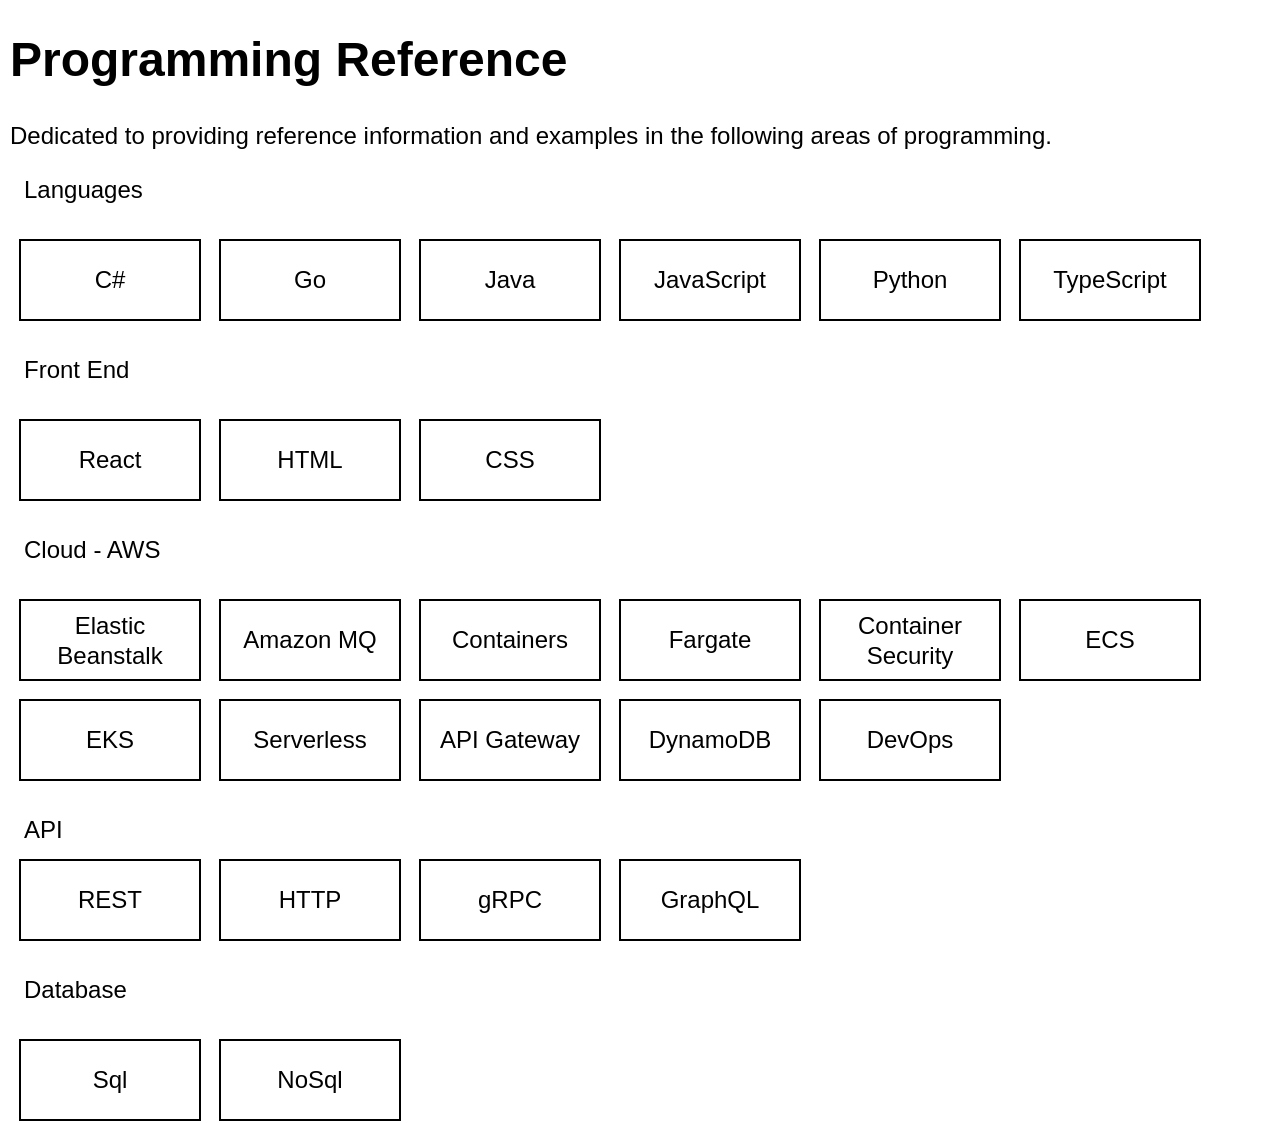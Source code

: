 <mxfile>
    <diagram id="IzUY5x7Kxzt9NPzNfkvM" name="Page-1">
        <mxGraphModel dx="1008" dy="714" grid="1" gridSize="10" guides="1" tooltips="1" connect="1" arrows="1" fold="1" page="1" pageScale="1" pageWidth="850" pageHeight="1100" math="0" shadow="0">
            <root>
                <mxCell id="0"/>
                <mxCell id="1" parent="0"/>
                <mxCell id="8" value="&lt;h1&gt;Programming Reference&lt;/h1&gt;&lt;p&gt;Dedicated to providing reference information and examples in the following areas of programming.&amp;nbsp;&lt;/p&gt;" style="text;html=1;spacing=5;spacingTop=-20;whiteSpace=wrap;overflow=hidden;rounded=0;" parent="1" vertex="1">
                    <mxGeometry x="40" y="10" width="640" height="80" as="geometry"/>
                </mxCell>
                <mxCell id="11" value="Languages" style="text;html=1;strokeColor=none;fillColor=none;align=left;verticalAlign=middle;whiteSpace=wrap;rounded=0;" parent="1" vertex="1">
                    <mxGeometry x="50" y="80" width="60" height="30" as="geometry"/>
                </mxCell>
                <mxCell id="16" value="REST" style="rounded=0;whiteSpace=wrap;html=1;" parent="1" vertex="1">
                    <mxGeometry x="50" y="430" width="90" height="40" as="geometry"/>
                </mxCell>
                <mxCell id="17" value="HTTP" style="rounded=0;whiteSpace=wrap;html=1;" parent="1" vertex="1">
                    <mxGeometry x="150" y="430" width="90" height="40" as="geometry"/>
                </mxCell>
                <mxCell id="18" value="gRPC" style="rounded=0;whiteSpace=wrap;html=1;" parent="1" vertex="1">
                    <mxGeometry x="250" y="430" width="90" height="40" as="geometry"/>
                </mxCell>
                <mxCell id="20" value="GraphQL" style="rounded=0;whiteSpace=wrap;html=1;" parent="1" vertex="1">
                    <mxGeometry x="350" y="430" width="90" height="40" as="geometry"/>
                </mxCell>
                <UserObject label="C#" link="https://hoodcodes.github.io/csharp/" id="22">
                    <mxCell style="rounded=0;whiteSpace=wrap;html=1;fontStyle=0" parent="1" vertex="1">
                        <mxGeometry x="50" y="120" width="90" height="40" as="geometry"/>
                    </mxCell>
                </UserObject>
                <UserObject label="Java" link="https://hoodcodes.github.io/javascript" id="23">
                    <mxCell style="rounded=0;whiteSpace=wrap;html=1;fontStyle=0" parent="1" vertex="1">
                        <mxGeometry x="250" y="120" width="90" height="40" as="geometry"/>
                    </mxCell>
                </UserObject>
                <UserObject label="JavaScript" link="https://hoodcodes.github.io/javascript" id="24">
                    <mxCell style="rounded=0;whiteSpace=wrap;html=1;fontStyle=0" parent="1" vertex="1">
                        <mxGeometry x="350" y="120" width="90" height="40" as="geometry"/>
                    </mxCell>
                </UserObject>
                <UserObject label="Go" link="https://hoodcodes.github.io/go" id="25">
                    <mxCell style="rounded=0;whiteSpace=wrap;html=1;fontStyle=0" parent="1" vertex="1">
                        <mxGeometry x="150" y="120" width="90" height="40" as="geometry"/>
                    </mxCell>
                </UserObject>
                <UserObject label="TypeScript" link="https://hoodcodes.github.io/typescript" id="26">
                    <mxCell style="rounded=0;whiteSpace=wrap;html=1;fontStyle=0" parent="1" vertex="1">
                        <mxGeometry x="550" y="120" width="90" height="40" as="geometry"/>
                    </mxCell>
                </UserObject>
                <UserObject label="Python" link="https://hoodcodes.github.io/python" id="27">
                    <mxCell style="rounded=0;whiteSpace=wrap;html=1;fontStyle=0" parent="1" vertex="1">
                        <mxGeometry x="450" y="120" width="90" height="40" as="geometry"/>
                    </mxCell>
                </UserObject>
                <mxCell id="28" value="API" style="text;html=1;strokeColor=none;fillColor=none;align=left;verticalAlign=middle;whiteSpace=wrap;rounded=0;" parent="1" vertex="1">
                    <mxGeometry x="50" y="400" width="60" height="30" as="geometry"/>
                </mxCell>
                <mxCell id="36" value="Cloud - AWS" style="text;html=1;strokeColor=none;fillColor=none;align=left;verticalAlign=middle;whiteSpace=wrap;rounded=0;" parent="1" vertex="1">
                    <mxGeometry x="50" y="260" width="80" height="30" as="geometry"/>
                </mxCell>
                <mxCell id="39" value="Elastic Beanstalk" style="rounded=0;whiteSpace=wrap;html=1;" parent="1" vertex="1">
                    <mxGeometry x="50" y="300" width="90" height="40" as="geometry"/>
                </mxCell>
                <mxCell id="40" value="Amazon MQ" style="rounded=0;whiteSpace=wrap;html=1;" parent="1" vertex="1">
                    <mxGeometry x="150" y="300" width="90" height="40" as="geometry"/>
                </mxCell>
                <mxCell id="41" value="Fargate" style="rounded=0;whiteSpace=wrap;html=1;" parent="1" vertex="1">
                    <mxGeometry x="350" y="300" width="90" height="40" as="geometry"/>
                </mxCell>
                <mxCell id="42" value="Containers" style="rounded=0;whiteSpace=wrap;html=1;" parent="1" vertex="1">
                    <mxGeometry x="250" y="300" width="90" height="40" as="geometry"/>
                </mxCell>
                <mxCell id="43" value="Container Security" style="rounded=0;whiteSpace=wrap;html=1;" parent="1" vertex="1">
                    <mxGeometry x="450" y="300" width="90" height="40" as="geometry"/>
                </mxCell>
                <mxCell id="44" value="Front End" style="text;html=1;strokeColor=none;fillColor=none;align=left;verticalAlign=middle;whiteSpace=wrap;rounded=0;" parent="1" vertex="1">
                    <mxGeometry x="50" y="170" width="60" height="30" as="geometry"/>
                </mxCell>
                <mxCell id="46" value="Sql" style="rounded=0;whiteSpace=wrap;html=1;" parent="1" vertex="1">
                    <mxGeometry x="50" y="520" width="90" height="40" as="geometry"/>
                </mxCell>
                <mxCell id="47" value="NoSql" style="rounded=0;whiteSpace=wrap;html=1;" parent="1" vertex="1">
                    <mxGeometry x="150" y="520" width="90" height="40" as="geometry"/>
                </mxCell>
                <mxCell id="52" value="Database" style="text;html=1;strokeColor=none;fillColor=none;align=left;verticalAlign=middle;whiteSpace=wrap;rounded=0;" parent="1" vertex="1">
                    <mxGeometry x="50" y="480" width="60" height="30" as="geometry"/>
                </mxCell>
                <mxCell id="53" value="EKS" style="rounded=0;whiteSpace=wrap;html=1;" parent="1" vertex="1">
                    <mxGeometry x="50" y="350" width="90" height="40" as="geometry"/>
                </mxCell>
                <mxCell id="54" value="Serverless" style="rounded=0;whiteSpace=wrap;html=1;" parent="1" vertex="1">
                    <mxGeometry x="150" y="350" width="90" height="40" as="geometry"/>
                </mxCell>
                <mxCell id="55" value="API Gateway" style="rounded=0;whiteSpace=wrap;html=1;" parent="1" vertex="1">
                    <mxGeometry x="250" y="350" width="90" height="40" as="geometry"/>
                </mxCell>
                <mxCell id="56" value="DevOps" style="rounded=0;whiteSpace=wrap;html=1;" parent="1" vertex="1">
                    <mxGeometry x="450" y="350" width="90" height="40" as="geometry"/>
                </mxCell>
                <mxCell id="57" value="DynamoDB" style="rounded=0;whiteSpace=wrap;html=1;" parent="1" vertex="1">
                    <mxGeometry x="350" y="350" width="90" height="40" as="geometry"/>
                </mxCell>
                <UserObject label="React" link="https://hoodcodes.github.io/react" id="59">
                    <mxCell style="rounded=0;whiteSpace=wrap;html=1;fontStyle=0" parent="1" vertex="1">
                        <mxGeometry x="50" y="210" width="90" height="40" as="geometry"/>
                    </mxCell>
                </UserObject>
                <mxCell id="65" value="ECS" style="rounded=0;whiteSpace=wrap;html=1;" parent="1" vertex="1">
                    <mxGeometry x="550" y="300" width="90" height="40" as="geometry"/>
                </mxCell>
                <UserObject label="HTML" link="https://hoodcodes.github.io/html" id="66">
                    <mxCell style="rounded=0;whiteSpace=wrap;html=1;fontStyle=0" parent="1" vertex="1">
                        <mxGeometry x="150" y="210" width="90" height="40" as="geometry"/>
                    </mxCell>
                </UserObject>
                <UserObject label="CSS" link="https://hoodcodes.github.io/css" id="67">
                    <mxCell style="rounded=0;whiteSpace=wrap;html=1;fontStyle=0" parent="1" vertex="1">
                        <mxGeometry x="250" y="210" width="90" height="40" as="geometry"/>
                    </mxCell>
                </UserObject>
            </root>
        </mxGraphModel>
    </diagram>
</mxfile>